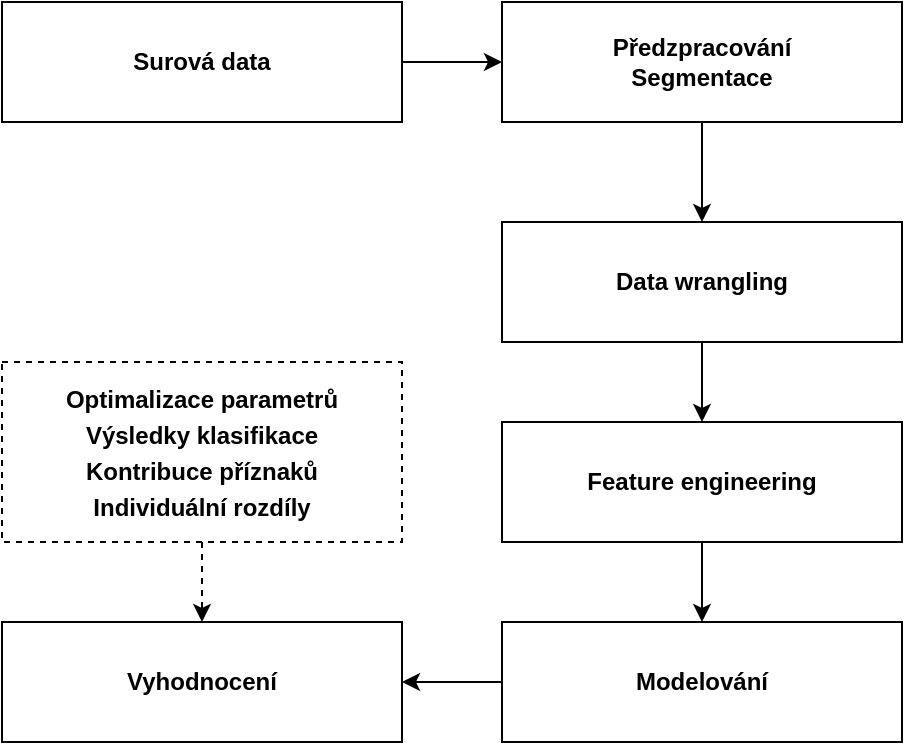 <mxfile version="20.5.2" type="device"><diagram id="INbXd4zVeXn9Rg8iwaNX" name="Page-1"><mxGraphModel dx="1220" dy="1103" grid="1" gridSize="10" guides="1" tooltips="1" connect="1" arrows="1" fold="1" page="1" pageScale="1" pageWidth="850" pageHeight="1100" math="0" shadow="0"><root><mxCell id="0"/><mxCell id="1" parent="0"/><mxCell id="dey5Q0ipQg2iUSFrNe9i-27" value="" style="edgeStyle=orthogonalEdgeStyle;rounded=0;orthogonalLoop=1;jettySize=auto;html=1;" parent="1" source="dey5Q0ipQg2iUSFrNe9i-1" target="dey5Q0ipQg2iUSFrNe9i-26" edge="1"><mxGeometry relative="1" as="geometry"/></mxCell><mxCell id="dey5Q0ipQg2iUSFrNe9i-1" value="&lt;b&gt;Surová data&lt;/b&gt;" style="rounded=0;whiteSpace=wrap;html=1;" parent="1" vertex="1"><mxGeometry x="170" y="180" width="200" height="60" as="geometry"/></mxCell><mxCell id="dey5Q0ipQg2iUSFrNe9i-11" value="" style="edgeStyle=orthogonalEdgeStyle;rounded=0;orthogonalLoop=1;jettySize=auto;html=1;" parent="1" source="dey5Q0ipQg2iUSFrNe9i-4" target="dey5Q0ipQg2iUSFrNe9i-7" edge="1"><mxGeometry relative="1" as="geometry"/></mxCell><mxCell id="dey5Q0ipQg2iUSFrNe9i-4" value="&lt;b&gt;Feature engineering&lt;/b&gt;" style="rounded=0;whiteSpace=wrap;html=1;" parent="1" vertex="1"><mxGeometry x="420" y="390" width="200" height="60" as="geometry"/></mxCell><mxCell id="dey5Q0ipQg2iUSFrNe9i-29" value="" style="edgeStyle=orthogonalEdgeStyle;rounded=0;orthogonalLoop=1;jettySize=auto;html=1;" parent="1" source="dey5Q0ipQg2iUSFrNe9i-6" target="dey5Q0ipQg2iUSFrNe9i-4" edge="1"><mxGeometry relative="1" as="geometry"/></mxCell><mxCell id="dey5Q0ipQg2iUSFrNe9i-6" value="&lt;b&gt;Data wrangling&lt;br&gt;&lt;/b&gt;" style="rounded=0;whiteSpace=wrap;html=1;" parent="1" vertex="1"><mxGeometry x="420" y="290" width="200" height="60" as="geometry"/></mxCell><mxCell id="dey5Q0ipQg2iUSFrNe9i-12" value="" style="edgeStyle=orthogonalEdgeStyle;rounded=0;orthogonalLoop=1;jettySize=auto;html=1;" parent="1" source="dey5Q0ipQg2iUSFrNe9i-7" target="dey5Q0ipQg2iUSFrNe9i-8" edge="1"><mxGeometry relative="1" as="geometry"/></mxCell><mxCell id="dey5Q0ipQg2iUSFrNe9i-7" value="&lt;b&gt;Modelování&lt;/b&gt;" style="rounded=0;whiteSpace=wrap;html=1;" parent="1" vertex="1"><mxGeometry x="420" y="490" width="200" height="60" as="geometry"/></mxCell><mxCell id="dey5Q0ipQg2iUSFrNe9i-8" value="&lt;b&gt;Vyhodnocení&lt;/b&gt;" style="rounded=0;whiteSpace=wrap;html=1;" parent="1" vertex="1"><mxGeometry x="170" y="490" width="200" height="60" as="geometry"/></mxCell><mxCell id="dey5Q0ipQg2iUSFrNe9i-24" value="" style="edgeStyle=orthogonalEdgeStyle;rounded=0;orthogonalLoop=1;jettySize=auto;html=1;dashed=1;" parent="1" source="dey5Q0ipQg2iUSFrNe9i-23" target="dey5Q0ipQg2iUSFrNe9i-8" edge="1"><mxGeometry relative="1" as="geometry"/></mxCell><mxCell id="dey5Q0ipQg2iUSFrNe9i-23" value="&lt;p style=&quot;line-height: 10%;&quot;&gt;&lt;/p&gt;&lt;div style=&quot;line-height: 50%;&quot; align=&quot;center&quot;&gt;&lt;b&gt;Optimalizace parametrů&lt;/b&gt;&lt;/div&gt;&lt;div style=&quot;line-height: 50%;&quot; align=&quot;center&quot;&gt;&lt;b&gt;&lt;br&gt;&lt;/b&gt;&lt;/div&gt;&lt;div style=&quot;line-height: 50%;&quot; align=&quot;center&quot;&gt;&lt;b&gt;&lt;br&gt;&lt;/b&gt;&lt;/div&gt;&lt;div style=&quot;line-height: 50%;&quot; align=&quot;center&quot;&gt;&lt;b&gt;Výsledky klasifikace&lt;/b&gt;&lt;br&gt;&lt;b&gt;&lt;br&gt;&lt;/b&gt;&lt;/div&gt;&lt;div style=&quot;line-height: 50%;&quot; align=&quot;center&quot;&gt;&lt;b&gt;&lt;br&gt;&lt;/b&gt;&lt;/div&gt;&lt;div style=&quot;line-height: 50%;&quot; align=&quot;center&quot;&gt;&lt;b&gt;Kontribuce příznaků&lt;/b&gt;&lt;/div&gt;&lt;div style=&quot;line-height: 50%;&quot; align=&quot;center&quot;&gt;&lt;br&gt;&lt;b&gt;&lt;br&gt;&lt;/b&gt;&lt;/div&gt;&lt;div style=&quot;line-height: 50%;&quot; align=&quot;center&quot;&gt;&lt;b&gt;Individuální rozdíly&lt;/b&gt;&lt;/div&gt;&lt;p&gt;&lt;/p&gt;" style="rounded=0;dashed=1;horizontal=1;spacingTop=0;spacing=2;whiteSpace=wrap;html=1;align=center;" parent="1" vertex="1"><mxGeometry x="170" y="360" width="200" height="90" as="geometry"/></mxCell><mxCell id="dey5Q0ipQg2iUSFrNe9i-28" value="" style="edgeStyle=orthogonalEdgeStyle;rounded=0;orthogonalLoop=1;jettySize=auto;html=1;" parent="1" source="dey5Q0ipQg2iUSFrNe9i-26" target="dey5Q0ipQg2iUSFrNe9i-6" edge="1"><mxGeometry relative="1" as="geometry"/></mxCell><mxCell id="dey5Q0ipQg2iUSFrNe9i-26" value="&lt;div&gt;&lt;b&gt;Předzpracování&lt;/b&gt;&lt;/div&gt;&lt;div&gt;&lt;b&gt;Segmentace&lt;br&gt;&lt;/b&gt;&lt;/div&gt;" style="rounded=0;whiteSpace=wrap;html=1;" parent="1" vertex="1"><mxGeometry x="420" y="180" width="200" height="60" as="geometry"/></mxCell></root></mxGraphModel></diagram></mxfile>
